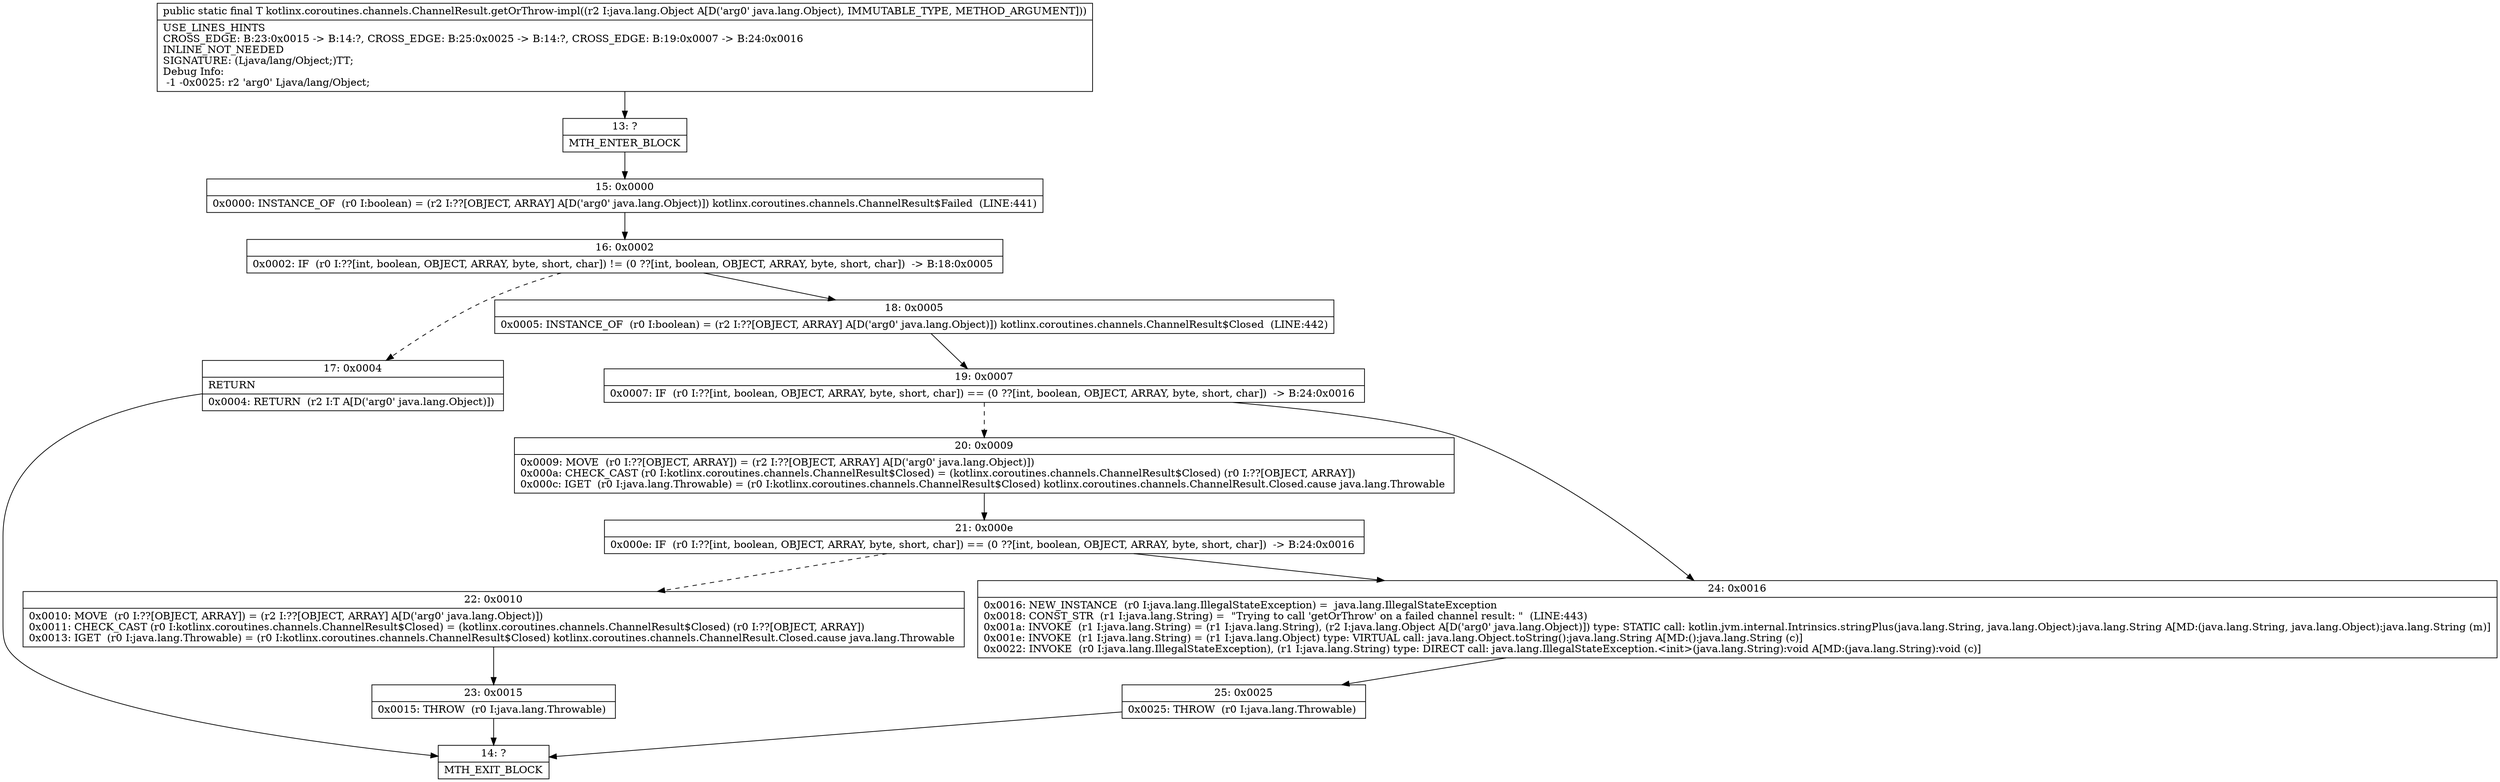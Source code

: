 digraph "CFG forkotlinx.coroutines.channels.ChannelResult.getOrThrow\-impl(Ljava\/lang\/Object;)Ljava\/lang\/Object;" {
Node_13 [shape=record,label="{13\:\ ?|MTH_ENTER_BLOCK\l}"];
Node_15 [shape=record,label="{15\:\ 0x0000|0x0000: INSTANCE_OF  (r0 I:boolean) = (r2 I:??[OBJECT, ARRAY] A[D('arg0' java.lang.Object)]) kotlinx.coroutines.channels.ChannelResult$Failed  (LINE:441)\l}"];
Node_16 [shape=record,label="{16\:\ 0x0002|0x0002: IF  (r0 I:??[int, boolean, OBJECT, ARRAY, byte, short, char]) != (0 ??[int, boolean, OBJECT, ARRAY, byte, short, char])  \-\> B:18:0x0005 \l}"];
Node_17 [shape=record,label="{17\:\ 0x0004|RETURN\l|0x0004: RETURN  (r2 I:T A[D('arg0' java.lang.Object)]) \l}"];
Node_14 [shape=record,label="{14\:\ ?|MTH_EXIT_BLOCK\l}"];
Node_18 [shape=record,label="{18\:\ 0x0005|0x0005: INSTANCE_OF  (r0 I:boolean) = (r2 I:??[OBJECT, ARRAY] A[D('arg0' java.lang.Object)]) kotlinx.coroutines.channels.ChannelResult$Closed  (LINE:442)\l}"];
Node_19 [shape=record,label="{19\:\ 0x0007|0x0007: IF  (r0 I:??[int, boolean, OBJECT, ARRAY, byte, short, char]) == (0 ??[int, boolean, OBJECT, ARRAY, byte, short, char])  \-\> B:24:0x0016 \l}"];
Node_20 [shape=record,label="{20\:\ 0x0009|0x0009: MOVE  (r0 I:??[OBJECT, ARRAY]) = (r2 I:??[OBJECT, ARRAY] A[D('arg0' java.lang.Object)]) \l0x000a: CHECK_CAST (r0 I:kotlinx.coroutines.channels.ChannelResult$Closed) = (kotlinx.coroutines.channels.ChannelResult$Closed) (r0 I:??[OBJECT, ARRAY]) \l0x000c: IGET  (r0 I:java.lang.Throwable) = (r0 I:kotlinx.coroutines.channels.ChannelResult$Closed) kotlinx.coroutines.channels.ChannelResult.Closed.cause java.lang.Throwable \l}"];
Node_21 [shape=record,label="{21\:\ 0x000e|0x000e: IF  (r0 I:??[int, boolean, OBJECT, ARRAY, byte, short, char]) == (0 ??[int, boolean, OBJECT, ARRAY, byte, short, char])  \-\> B:24:0x0016 \l}"];
Node_22 [shape=record,label="{22\:\ 0x0010|0x0010: MOVE  (r0 I:??[OBJECT, ARRAY]) = (r2 I:??[OBJECT, ARRAY] A[D('arg0' java.lang.Object)]) \l0x0011: CHECK_CAST (r0 I:kotlinx.coroutines.channels.ChannelResult$Closed) = (kotlinx.coroutines.channels.ChannelResult$Closed) (r0 I:??[OBJECT, ARRAY]) \l0x0013: IGET  (r0 I:java.lang.Throwable) = (r0 I:kotlinx.coroutines.channels.ChannelResult$Closed) kotlinx.coroutines.channels.ChannelResult.Closed.cause java.lang.Throwable \l}"];
Node_23 [shape=record,label="{23\:\ 0x0015|0x0015: THROW  (r0 I:java.lang.Throwable) \l}"];
Node_24 [shape=record,label="{24\:\ 0x0016|0x0016: NEW_INSTANCE  (r0 I:java.lang.IllegalStateException) =  java.lang.IllegalStateException \l0x0018: CONST_STR  (r1 I:java.lang.String) =  \"Trying to call 'getOrThrow' on a failed channel result: \"  (LINE:443)\l0x001a: INVOKE  (r1 I:java.lang.String) = (r1 I:java.lang.String), (r2 I:java.lang.Object A[D('arg0' java.lang.Object)]) type: STATIC call: kotlin.jvm.internal.Intrinsics.stringPlus(java.lang.String, java.lang.Object):java.lang.String A[MD:(java.lang.String, java.lang.Object):java.lang.String (m)]\l0x001e: INVOKE  (r1 I:java.lang.String) = (r1 I:java.lang.Object) type: VIRTUAL call: java.lang.Object.toString():java.lang.String A[MD:():java.lang.String (c)]\l0x0022: INVOKE  (r0 I:java.lang.IllegalStateException), (r1 I:java.lang.String) type: DIRECT call: java.lang.IllegalStateException.\<init\>(java.lang.String):void A[MD:(java.lang.String):void (c)]\l}"];
Node_25 [shape=record,label="{25\:\ 0x0025|0x0025: THROW  (r0 I:java.lang.Throwable) \l}"];
MethodNode[shape=record,label="{public static final T kotlinx.coroutines.channels.ChannelResult.getOrThrow\-impl((r2 I:java.lang.Object A[D('arg0' java.lang.Object), IMMUTABLE_TYPE, METHOD_ARGUMENT]))  | USE_LINES_HINTS\lCROSS_EDGE: B:23:0x0015 \-\> B:14:?, CROSS_EDGE: B:25:0x0025 \-\> B:14:?, CROSS_EDGE: B:19:0x0007 \-\> B:24:0x0016\lINLINE_NOT_NEEDED\lSIGNATURE: (Ljava\/lang\/Object;)TT;\lDebug Info:\l  \-1 \-0x0025: r2 'arg0' Ljava\/lang\/Object;\l}"];
MethodNode -> Node_13;Node_13 -> Node_15;
Node_15 -> Node_16;
Node_16 -> Node_17[style=dashed];
Node_16 -> Node_18;
Node_17 -> Node_14;
Node_18 -> Node_19;
Node_19 -> Node_20[style=dashed];
Node_19 -> Node_24;
Node_20 -> Node_21;
Node_21 -> Node_22[style=dashed];
Node_21 -> Node_24;
Node_22 -> Node_23;
Node_23 -> Node_14;
Node_24 -> Node_25;
Node_25 -> Node_14;
}

